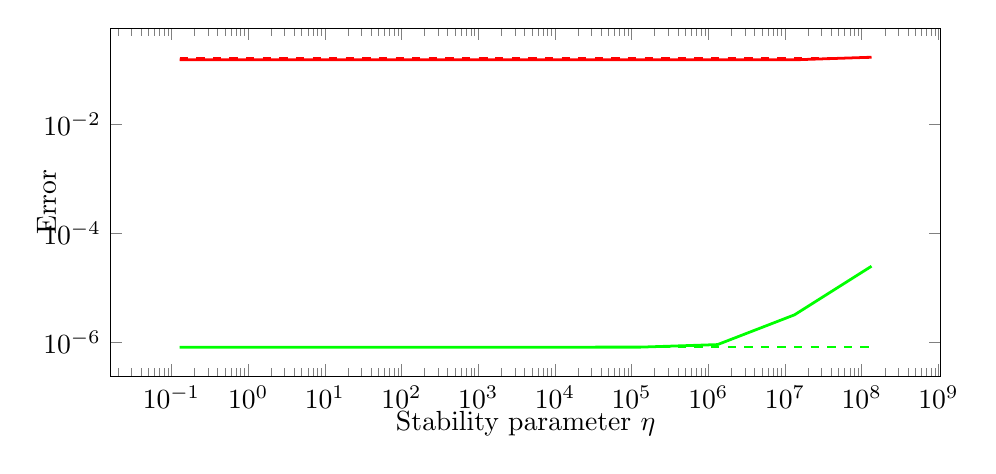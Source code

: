 \begin{tikzpicture}%
\begin{axis}[xmode=log,ymode=log,height=6cm,mark options={solid},xlabel={Stability parameter $\eta$},ylabel={Error},ylabel style={yshift=-0.4cm},xlabel style={yshift=0.2cm},width=1\textwidth]%
\addplot[color=green,line width=1pt,solid] coordinates {%
(0.128,8.022e-07)%
(1.28,8.022e-07)%
(12.672,8.022e-07)%
(128.0,8.021e-07)%
(1290.112,8.022e-07)%
(13004.032,8.022e-07)%
(131072.0,8.027e-07)%
(1321126.4,8.94e-07)%
(13316096.0,3.156e-06)%
(134218240.0,2.473e-05)%
};%
%
%
\addplot[color=blue,line width=1pt,solid] coordinates {%
(0.128,0.0)%
(1.28,0.0)%
(12.672,0.0)%
(128.0,0.0)%
(1290.112,0.0)%
(13004.032,0.0)%
(131072.0,0.0)%
(1321126.4,0.0)%
(13316096.0,0.0)%
(134218240.0,0.001)%
};%
%
%
\addplot[color=red,line width=1pt,solid] coordinates {%
(0.128,0.155)%
(1.28,0.155)%
(12.672,0.155)%
(128.0,0.155)%
(1290.112,0.155)%
(13004.032,0.155)%
(131072.0,0.155)%
(1321126.4,0.155)%
(13316096.0,0.155)%
(134218240.0,0.173)%
};%
%
%
\addplot[color=green,line width=1pt,dashed] coordinates {%
(0.128,8.064e-07)%
(1.28,8.064e-07)%
(12.672,8.064e-07)%
(128.0,8.064e-07)%
(1290.112,8.064e-07)%
(13004.032,8.064e-07)%
(131072.0,8.064e-07)%
(1321126.4,8.064e-07)%
(13316096.0,8.064e-07)%
(134218240.0,8.064e-07)%
};%
%
%
\addplot[color=blue,line width=1pt,dashed] coordinates {%
(0.128,0.0)%
(1.28,0.0)%
(12.672,0.0)%
(128.0,0.0)%
(1290.112,0.0)%
(13004.032,0.0)%
(131072.0,0.0)%
(1321126.4,0.0)%
(13316096.0,0.0)%
(134218240.0,0.0)%
};%
%
%
\addplot[color=red,line width=1pt,dashed] coordinates {%
(0.128,0.167)%
(1.28,0.167)%
(12.672,0.167)%
(128.0,0.167)%
(1290.112,0.167)%
(13004.032,0.167)%
(131072.0,0.167)%
(1321126.4,0.167)%
(13316096.0,0.167)%
(134218240.0,0.167)%
};%
%
%
\end{axis}%
\end{tikzpicture}%
